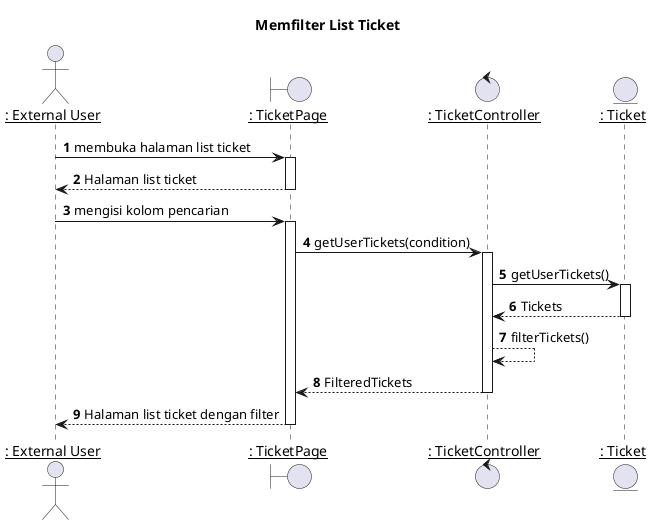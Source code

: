 @startuml Memfilter List Ticket

title "Memfilter List Ticket"

actor EU as "__: External User__"
boundary TicketPage as "__: TicketPage__"
control TicketController as "__: TicketController__"
entity Ticket as "__: Ticket__"

autonumber 1
EU -> TicketPage: membuka halaman list ticket
activate TicketPage

TicketPage --> EU : Halaman list ticket
deactivate TicketPage


EU -> TicketPage: mengisi kolom pencarian
activate TicketPage

TicketPage -> TicketController: getUserTickets(condition)
activate TicketController

TicketController -> Ticket: getUserTickets()
activate Ticket

Ticket --> TicketController : Tickets
deactivate Ticket

TicketController --> TicketController : filterTickets()

TicketController --> TicketPage : FilteredTickets
deactivate TicketController

TicketPage --> EU : Halaman list ticket dengan filter
deactivate TicketPage


@enduml
